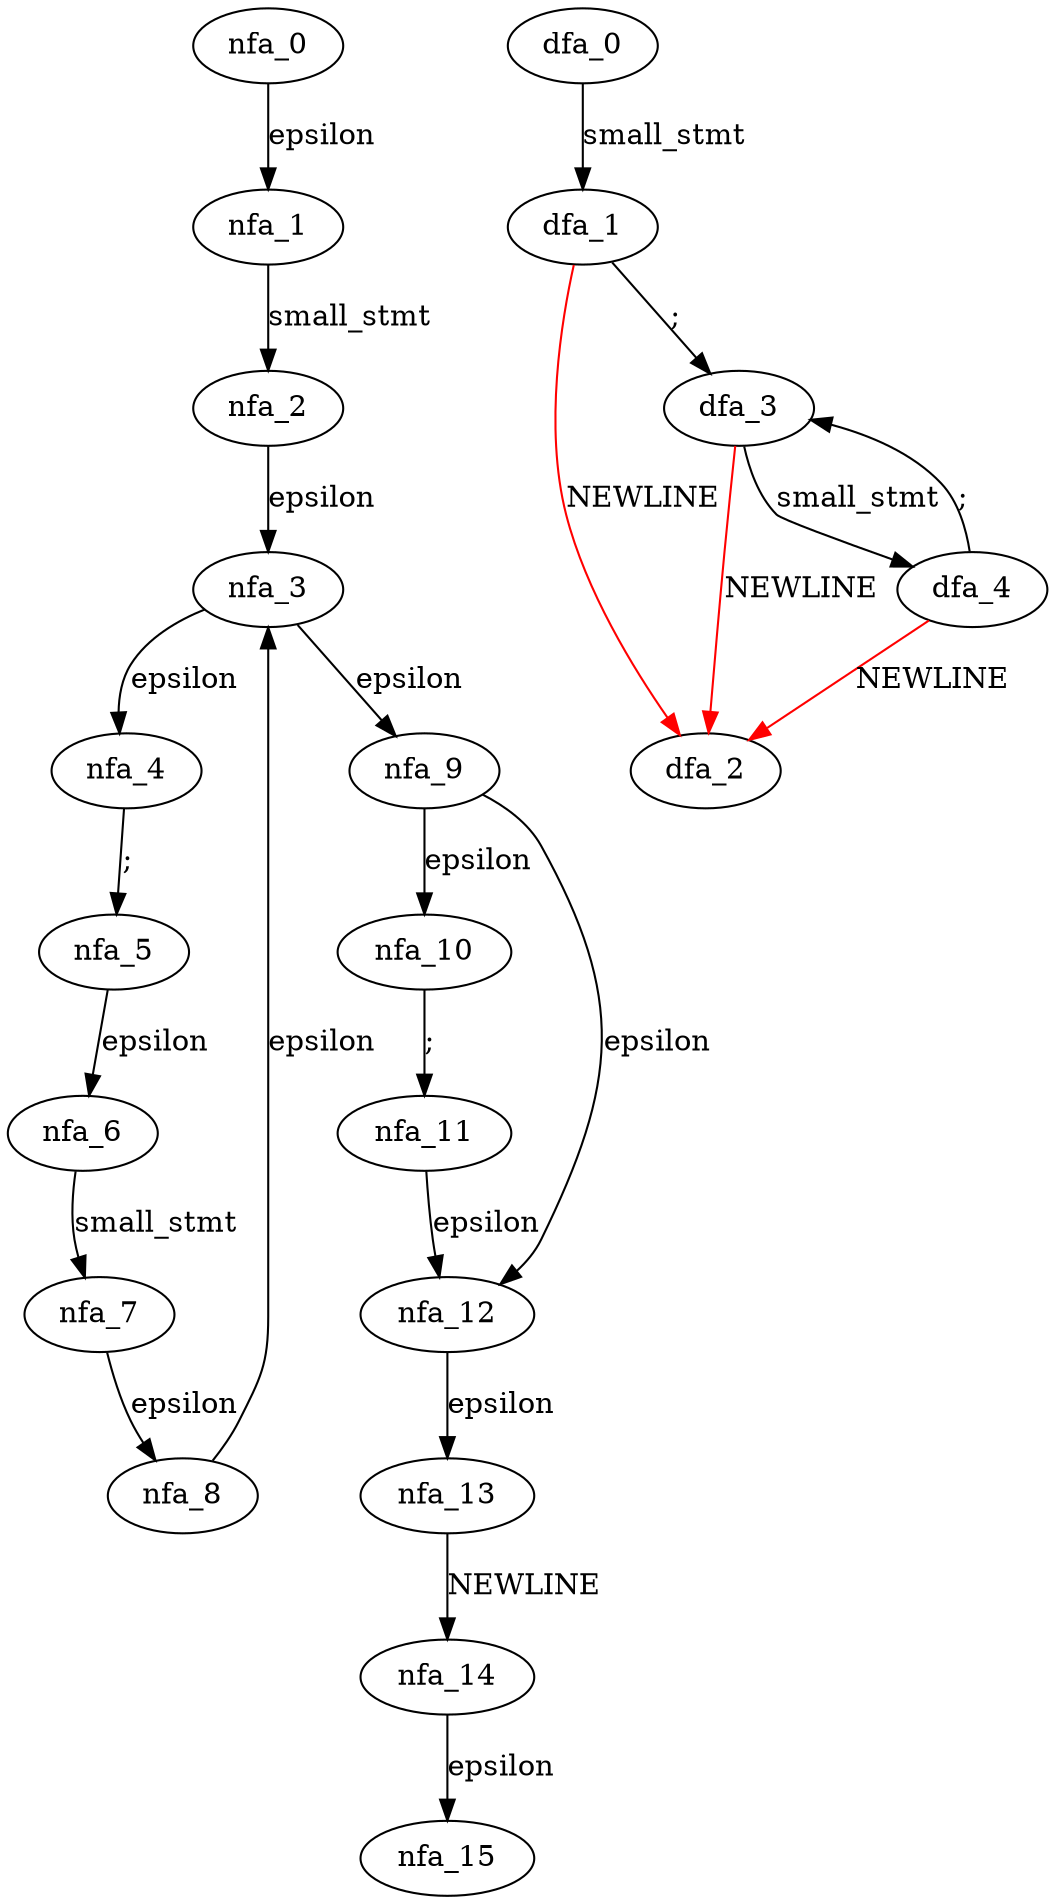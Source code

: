 digraph simple_stmt {
 subgraph simple_stmt_nfa {
  nfa_0->nfa_1[label=epsilon]
  nfa_1->nfa_2[label=small_stmt]
  nfa_2->nfa_3[label=epsilon]
  nfa_3->nfa_4[label=epsilon]
  nfa_4->nfa_5[label=";"]
  nfa_5->nfa_6[label=epsilon]
  nfa_6->nfa_7[label=small_stmt]
  nfa_7->nfa_8[label=epsilon]
  nfa_8->nfa_3[label=epsilon]
  nfa_3->nfa_9[label=epsilon]
  nfa_9->nfa_10[label=epsilon]
  nfa_10->nfa_11[label=";"]
  nfa_11->nfa_12[label=epsilon]
  nfa_12->nfa_13[label=epsilon]
  nfa_13->nfa_14[label=NEWLINE]
  nfa_14->nfa_15[label=epsilon]
  nfa_9->nfa_12[label=epsilon]
  }
 subgraph simple_stmt_dfa {
  dfa_0->dfa_1[label=small_stmt]
  dfa_1->dfa_2[label=NEWLINE,color=red]
  dfa_1->dfa_3[label=";"]
  dfa_3->dfa_4[label=small_stmt]
  dfa_4->dfa_2[label=NEWLINE,color=red]
  dfa_4->dfa_3[label=";"]
  dfa_3->dfa_2[label=NEWLINE,color=red]
  }
}
